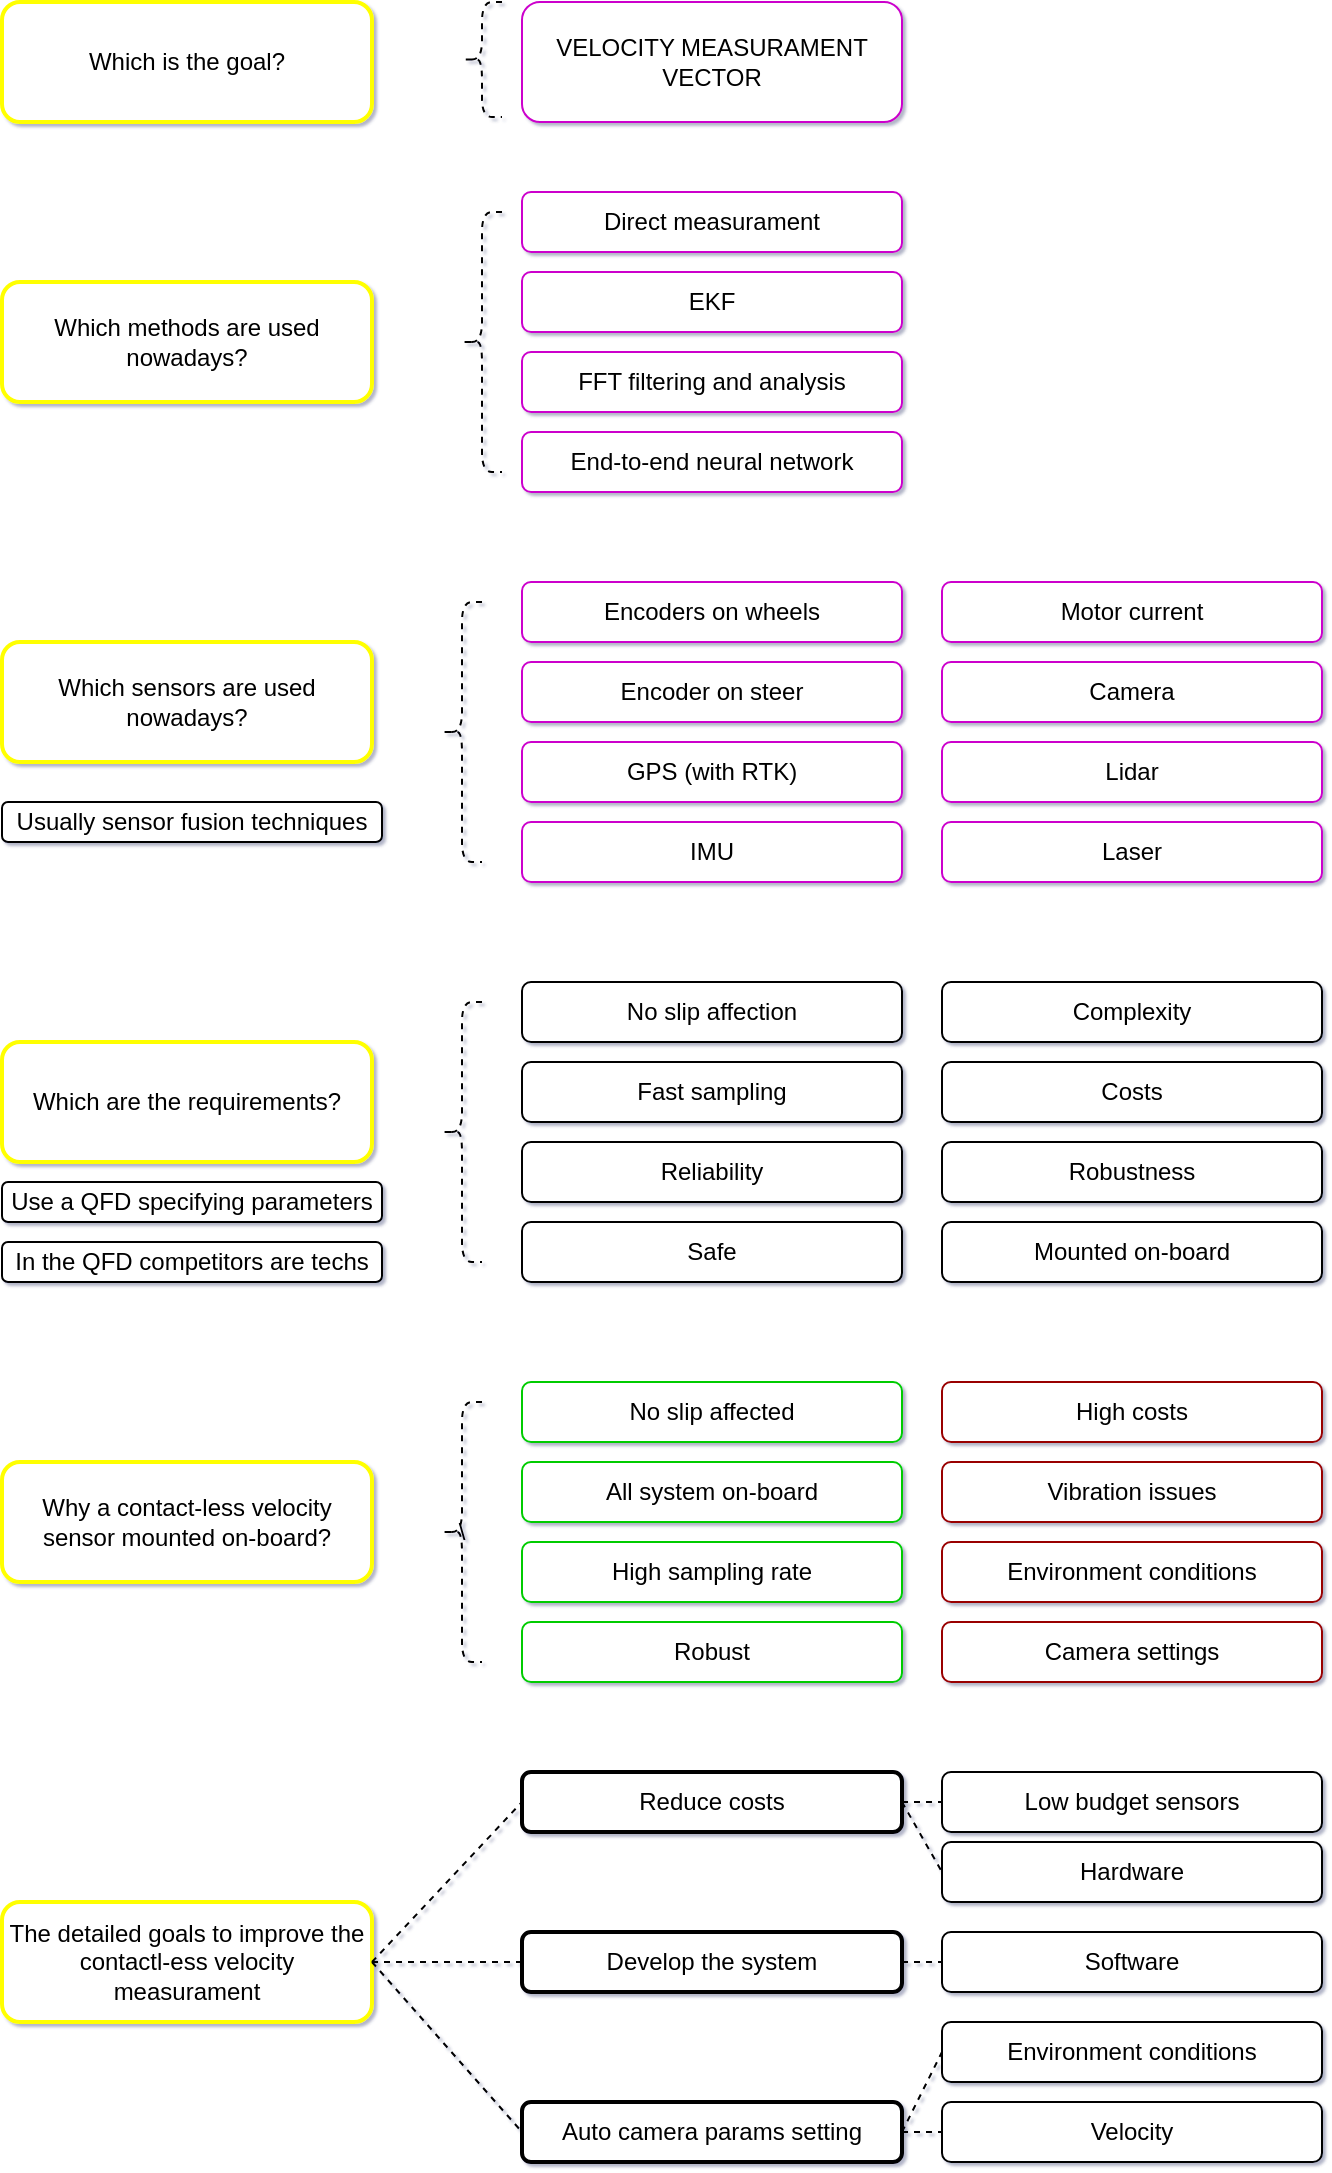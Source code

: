 <mxfile>
    <diagram id="7GuAjjzs_9jMdIzR8Z1F" name="Page-1">
        <mxGraphModel dx="1742" dy="771" grid="1" gridSize="10" guides="1" tooltips="1" connect="1" arrows="1" fold="1" page="1" pageScale="1" pageWidth="827" pageHeight="1169" background="none" math="0" shadow="1">
            <root>
                <mxCell id="0"/>
                <mxCell id="1" parent="0"/>
                <mxCell id="3" value="Which is the goal?" style="whiteSpace=wrap;html=1;rounded=1;strokeColor=#FFFF00;strokeWidth=2;" parent="1" vertex="1">
                    <mxGeometry x="80" y="40" width="185" height="60" as="geometry"/>
                </mxCell>
                <mxCell id="4" value="Which methods are used nowadays?" style="whiteSpace=wrap;html=1;rounded=1;strokeColor=#FFFF00;strokeWidth=2;" parent="1" vertex="1">
                    <mxGeometry x="80" y="180" width="185" height="60" as="geometry"/>
                </mxCell>
                <mxCell id="5" value="VELOCITY MEASURAMENT VECTOR" style="whiteSpace=wrap;html=1;rounded=1;strokeColor=#CC00CC;" parent="1" vertex="1">
                    <mxGeometry x="340" y="40" width="190" height="60" as="geometry"/>
                </mxCell>
                <mxCell id="8" value="Encoders on wheels" style="whiteSpace=wrap;html=1;rounded=1;strokeColor=#CC00CC;" parent="1" vertex="1">
                    <mxGeometry x="340" y="330" width="190" height="30" as="geometry"/>
                </mxCell>
                <mxCell id="11" value="GPS (with RTK)" style="whiteSpace=wrap;html=1;rounded=1;strokeColor=#CC00CC;" parent="1" vertex="1">
                    <mxGeometry x="340" y="410" width="190" height="30" as="geometry"/>
                </mxCell>
                <mxCell id="12" value="EKF" style="whiteSpace=wrap;html=1;rounded=1;strokeColor=#CC00CC;" parent="1" vertex="1">
                    <mxGeometry x="340" y="175" width="190" height="30" as="geometry"/>
                </mxCell>
                <mxCell id="13" value="End-to-end neural network" style="whiteSpace=wrap;html=1;rounded=1;strokeColor=#CC00CC;" parent="1" vertex="1">
                    <mxGeometry x="340" y="255" width="190" height="30" as="geometry"/>
                </mxCell>
                <mxCell id="14" value="Direct measurament" style="whiteSpace=wrap;html=1;rounded=1;strokeColor=#CC00CC;" parent="1" vertex="1">
                    <mxGeometry x="340" y="135" width="190" height="30" as="geometry"/>
                </mxCell>
                <mxCell id="15" value="Which sensors are used nowadays?" style="whiteSpace=wrap;html=1;rounded=1;strokeColor=#FFFF00;strokeWidth=2;" parent="1" vertex="1">
                    <mxGeometry x="80" y="360" width="185" height="60" as="geometry"/>
                </mxCell>
                <mxCell id="16" value="FFT filtering and analysis" style="whiteSpace=wrap;html=1;rounded=1;strokeColor=#CC00CC;" parent="1" vertex="1">
                    <mxGeometry x="340" y="215" width="190" height="30" as="geometry"/>
                </mxCell>
                <mxCell id="17" value="Laser" style="whiteSpace=wrap;html=1;rounded=1;strokeColor=#CC00CC;" parent="1" vertex="1">
                    <mxGeometry x="550" y="450" width="190" height="30" as="geometry"/>
                </mxCell>
                <mxCell id="18" value="IMU" style="whiteSpace=wrap;html=1;rounded=1;strokeColor=#CC00CC;" parent="1" vertex="1">
                    <mxGeometry x="340" y="450" width="190" height="30" as="geometry"/>
                </mxCell>
                <mxCell id="19" value="Motor current" style="whiteSpace=wrap;html=1;rounded=1;strokeColor=#CC00CC;" parent="1" vertex="1">
                    <mxGeometry x="550" y="330" width="190" height="30" as="geometry"/>
                </mxCell>
                <mxCell id="20" value="Usually sensor fusion techniques" style="whiteSpace=wrap;html=1;rounded=1;" parent="1" vertex="1">
                    <mxGeometry x="80" y="440" width="190" height="20" as="geometry"/>
                </mxCell>
                <mxCell id="21" value="Camera" style="whiteSpace=wrap;html=1;rounded=1;strokeColor=#CC00CC;" parent="1" vertex="1">
                    <mxGeometry x="550" y="370" width="190" height="30" as="geometry"/>
                </mxCell>
                <mxCell id="22" value="Lidar" style="whiteSpace=wrap;html=1;rounded=1;strokeColor=#CC00CC;" parent="1" vertex="1">
                    <mxGeometry x="550" y="410" width="190" height="30" as="geometry"/>
                </mxCell>
                <mxCell id="23" value="Encoder on steer" style="whiteSpace=wrap;html=1;rounded=1;strokeColor=#CC00CC;" parent="1" vertex="1">
                    <mxGeometry x="340" y="370" width="190" height="30" as="geometry"/>
                </mxCell>
                <mxCell id="24" value="Which are the requirements?" style="whiteSpace=wrap;html=1;rounded=1;strokeColor=#FFFF00;strokeWidth=2;" parent="1" vertex="1">
                    <mxGeometry x="80" y="560" width="185" height="60" as="geometry"/>
                </mxCell>
                <mxCell id="25" value="Use a QFD specifying parameters" style="whiteSpace=wrap;html=1;rounded=1;" parent="1" vertex="1">
                    <mxGeometry x="80" y="630" width="190" height="20" as="geometry"/>
                </mxCell>
                <mxCell id="27" value="In the QFD competitors are techs" style="whiteSpace=wrap;html=1;rounded=1;" parent="1" vertex="1">
                    <mxGeometry x="80" y="660" width="190" height="20" as="geometry"/>
                </mxCell>
                <mxCell id="28" value="No slip affection" style="whiteSpace=wrap;html=1;rounded=1;" parent="1" vertex="1">
                    <mxGeometry x="340" y="530" width="190" height="30" as="geometry"/>
                </mxCell>
                <mxCell id="29" value="Reliability" style="whiteSpace=wrap;html=1;rounded=1;" parent="1" vertex="1">
                    <mxGeometry x="340" y="610" width="190" height="30" as="geometry"/>
                </mxCell>
                <mxCell id="30" value="Mounted on-board" style="whiteSpace=wrap;html=1;rounded=1;" parent="1" vertex="1">
                    <mxGeometry x="550" y="650" width="190" height="30" as="geometry"/>
                </mxCell>
                <mxCell id="31" value="Safe" style="whiteSpace=wrap;html=1;rounded=1;" parent="1" vertex="1">
                    <mxGeometry x="340" y="650" width="190" height="30" as="geometry"/>
                </mxCell>
                <mxCell id="32" value="Complexity" style="whiteSpace=wrap;html=1;rounded=1;" parent="1" vertex="1">
                    <mxGeometry x="550" y="530" width="190" height="30" as="geometry"/>
                </mxCell>
                <mxCell id="33" value="Costs" style="whiteSpace=wrap;html=1;rounded=1;" parent="1" vertex="1">
                    <mxGeometry x="550" y="570" width="190" height="30" as="geometry"/>
                </mxCell>
                <mxCell id="34" value="Robustness" style="whiteSpace=wrap;html=1;rounded=1;" parent="1" vertex="1">
                    <mxGeometry x="550" y="610" width="190" height="30" as="geometry"/>
                </mxCell>
                <mxCell id="35" value="Fast sampling" style="whiteSpace=wrap;html=1;rounded=1;" parent="1" vertex="1">
                    <mxGeometry x="340" y="570" width="190" height="30" as="geometry"/>
                </mxCell>
                <mxCell id="36" value="Why a contact-less velocity sensor mounted on-board?" style="whiteSpace=wrap;html=1;rounded=1;strokeColor=#FFFF00;strokeWidth=2;" parent="1" vertex="1">
                    <mxGeometry x="80" y="770" width="185" height="60" as="geometry"/>
                </mxCell>
                <mxCell id="38" value="No slip affected" style="whiteSpace=wrap;html=1;rounded=1;strokeColor=#00CC00;" parent="1" vertex="1">
                    <mxGeometry x="340" y="730" width="190" height="30" as="geometry"/>
                </mxCell>
                <mxCell id="39" value="High sampling rate" style="whiteSpace=wrap;html=1;rounded=1;strokeColor=#00CC00;" parent="1" vertex="1">
                    <mxGeometry x="340" y="810" width="190" height="30" as="geometry"/>
                </mxCell>
                <mxCell id="41" value="Robust" style="whiteSpace=wrap;html=1;rounded=1;strokeColor=#00CC00;" parent="1" vertex="1">
                    <mxGeometry x="340" y="850" width="190" height="30" as="geometry"/>
                </mxCell>
                <mxCell id="45" value="All system on-board" style="whiteSpace=wrap;html=1;rounded=1;strokeColor=#00CC00;" parent="1" vertex="1">
                    <mxGeometry x="340" y="770" width="190" height="30" as="geometry"/>
                </mxCell>
                <mxCell id="47" value="High costs" style="whiteSpace=wrap;html=1;rounded=1;strokeColor=#990000;" parent="1" vertex="1">
                    <mxGeometry x="550" y="730" width="190" height="30" as="geometry"/>
                </mxCell>
                <mxCell id="48" value="Environment conditions" style="whiteSpace=wrap;html=1;rounded=1;strokeColor=#990000;" parent="1" vertex="1">
                    <mxGeometry x="550" y="810" width="190" height="30" as="geometry"/>
                </mxCell>
                <mxCell id="49" value="Camera settings" style="whiteSpace=wrap;html=1;rounded=1;strokeColor=#990000;" parent="1" vertex="1">
                    <mxGeometry x="550" y="850" width="190" height="30" as="geometry"/>
                </mxCell>
                <mxCell id="50" value="Vibration issues" style="whiteSpace=wrap;html=1;rounded=1;strokeColor=#990000;" parent="1" vertex="1">
                    <mxGeometry x="550" y="770" width="190" height="30" as="geometry"/>
                </mxCell>
                <mxCell id="51" value="The detailed goals to improve the contactl-ess velocity measurament" style="whiteSpace=wrap;html=1;rounded=1;strokeColor=#FFFF00;strokeWidth=2;" parent="1" vertex="1">
                    <mxGeometry x="80" y="990" width="185" height="60" as="geometry"/>
                </mxCell>
                <mxCell id="52" value="Reduce costs" style="whiteSpace=wrap;html=1;rounded=1;strokeWidth=2;" parent="1" vertex="1">
                    <mxGeometry x="340" y="925" width="190" height="30" as="geometry"/>
                </mxCell>
                <mxCell id="53" value="Develop the system" style="whiteSpace=wrap;html=1;rounded=1;strokeWidth=2;" parent="1" vertex="1">
                    <mxGeometry x="340" y="1005" width="190" height="30" as="geometry"/>
                </mxCell>
                <mxCell id="55" value="Low budget sensors" style="whiteSpace=wrap;html=1;rounded=1;" parent="1" vertex="1">
                    <mxGeometry x="550" y="925" width="190" height="30" as="geometry"/>
                </mxCell>
                <mxCell id="56" value="Hardware" style="whiteSpace=wrap;html=1;rounded=1;" parent="1" vertex="1">
                    <mxGeometry x="550" y="960" width="190" height="30" as="geometry"/>
                </mxCell>
                <mxCell id="57" value="Software" style="whiteSpace=wrap;html=1;rounded=1;" parent="1" vertex="1">
                    <mxGeometry x="550" y="1005" width="190" height="30" as="geometry"/>
                </mxCell>
                <mxCell id="fbQfAOmNvaya13AY3hEM-57" value="Auto camera params setting" style="whiteSpace=wrap;html=1;rounded=1;strokeWidth=2;" parent="1" vertex="1">
                    <mxGeometry x="340" y="1090" width="190" height="30" as="geometry"/>
                </mxCell>
                <mxCell id="fbQfAOmNvaya13AY3hEM-59" value="Environment conditions" style="whiteSpace=wrap;html=1;rounded=1;" parent="1" vertex="1">
                    <mxGeometry x="550" y="1050" width="190" height="30" as="geometry"/>
                </mxCell>
                <mxCell id="fbQfAOmNvaya13AY3hEM-60" value="Velocity" style="whiteSpace=wrap;html=1;rounded=1;" parent="1" vertex="1">
                    <mxGeometry x="550" y="1090" width="190" height="30" as="geometry"/>
                </mxCell>
                <mxCell id="fbQfAOmNvaya13AY3hEM-79" value="" style="endArrow=none;dashed=1;html=1;exitX=1;exitY=0.5;exitDx=0;exitDy=0;entryX=0;entryY=0.5;entryDx=0;entryDy=0;strokeColor=#000000;" parent="1" source="51" target="52" edge="1">
                    <mxGeometry width="50" height="50" relative="1" as="geometry">
                        <mxPoint x="740" y="840" as="sourcePoint"/>
                        <mxPoint x="790" y="790" as="targetPoint"/>
                    </mxGeometry>
                </mxCell>
                <mxCell id="fbQfAOmNvaya13AY3hEM-80" value="" style="endArrow=none;dashed=1;html=1;exitX=1;exitY=0.5;exitDx=0;exitDy=0;entryX=0;entryY=0.5;entryDx=0;entryDy=0;strokeColor=#000000;" parent="1" source="51" target="53" edge="1">
                    <mxGeometry width="50" height="50" relative="1" as="geometry">
                        <mxPoint x="740" y="840" as="sourcePoint"/>
                        <mxPoint x="790" y="790" as="targetPoint"/>
                    </mxGeometry>
                </mxCell>
                <mxCell id="fbQfAOmNvaya13AY3hEM-81" value="" style="endArrow=none;dashed=1;html=1;exitX=1;exitY=0.5;exitDx=0;exitDy=0;entryX=0;entryY=0.5;entryDx=0;entryDy=0;strokeColor=#000000;" parent="1" source="51" target="fbQfAOmNvaya13AY3hEM-57" edge="1">
                    <mxGeometry width="50" height="50" relative="1" as="geometry">
                        <mxPoint x="740" y="840" as="sourcePoint"/>
                        <mxPoint x="340" y="1090" as="targetPoint"/>
                    </mxGeometry>
                </mxCell>
                <mxCell id="fbQfAOmNvaya13AY3hEM-85" value="" style="endArrow=none;dashed=1;html=1;exitX=1;exitY=0.5;exitDx=0;exitDy=0;entryX=0;entryY=0.5;entryDx=0;entryDy=0;strokeColor=#000000;" parent="1" source="52" target="55" edge="1">
                    <mxGeometry width="50" height="50" relative="1" as="geometry">
                        <mxPoint x="740" y="840" as="sourcePoint"/>
                        <mxPoint x="790" y="790" as="targetPoint"/>
                    </mxGeometry>
                </mxCell>
                <mxCell id="fbQfAOmNvaya13AY3hEM-86" value="" style="endArrow=none;dashed=1;html=1;exitX=1;exitY=0.5;exitDx=0;exitDy=0;entryX=0;entryY=0.5;entryDx=0;entryDy=0;strokeColor=#000000;" parent="1" source="52" target="56" edge="1">
                    <mxGeometry width="50" height="50" relative="1" as="geometry">
                        <mxPoint x="740" y="890" as="sourcePoint"/>
                        <mxPoint x="790" y="840" as="targetPoint"/>
                    </mxGeometry>
                </mxCell>
                <mxCell id="fbQfAOmNvaya13AY3hEM-87" value="" style="endArrow=none;dashed=1;html=1;exitX=1;exitY=0.5;exitDx=0;exitDy=0;entryX=0;entryY=0.5;entryDx=0;entryDy=0;strokeColor=#000000;" parent="1" source="53" target="57" edge="1">
                    <mxGeometry width="50" height="50" relative="1" as="geometry">
                        <mxPoint x="740" y="890" as="sourcePoint"/>
                        <mxPoint x="790" y="840" as="targetPoint"/>
                    </mxGeometry>
                </mxCell>
                <mxCell id="fbQfAOmNvaya13AY3hEM-88" value="" style="endArrow=none;dashed=1;html=1;exitX=1;exitY=0.5;exitDx=0;exitDy=0;entryX=0;entryY=0.5;entryDx=0;entryDy=0;strokeColor=#000000;" parent="1" source="fbQfAOmNvaya13AY3hEM-57" target="fbQfAOmNvaya13AY3hEM-60" edge="1">
                    <mxGeometry width="50" height="50" relative="1" as="geometry">
                        <mxPoint x="740" y="890" as="sourcePoint"/>
                        <mxPoint x="790" y="840" as="targetPoint"/>
                    </mxGeometry>
                </mxCell>
                <mxCell id="fbQfAOmNvaya13AY3hEM-89" value="" style="endArrow=none;dashed=1;html=1;exitX=1;exitY=0.5;exitDx=0;exitDy=0;entryX=0;entryY=0.5;entryDx=0;entryDy=0;strokeColor=#000000;" parent="1" source="fbQfAOmNvaya13AY3hEM-57" target="fbQfAOmNvaya13AY3hEM-59" edge="1">
                    <mxGeometry width="50" height="50" relative="1" as="geometry">
                        <mxPoint x="740" y="890" as="sourcePoint"/>
                        <mxPoint x="790" y="840" as="targetPoint"/>
                    </mxGeometry>
                </mxCell>
                <mxCell id="fbQfAOmNvaya13AY3hEM-90" value="\" style="shape=curlyBracket;whiteSpace=wrap;html=1;rounded=1;strokeWidth=1;dashed=1;strokeColor=#000000;" parent="1" vertex="1">
                    <mxGeometry x="300" y="740" width="20" height="130" as="geometry"/>
                </mxCell>
                <mxCell id="fbQfAOmNvaya13AY3hEM-91" value="" style="shape=curlyBracket;whiteSpace=wrap;html=1;rounded=1;strokeWidth=1;dashed=1;strokeColor=#000000;" parent="1" vertex="1">
                    <mxGeometry x="300" y="540" width="20" height="130" as="geometry"/>
                </mxCell>
                <mxCell id="fbQfAOmNvaya13AY3hEM-92" value="" style="shape=curlyBracket;whiteSpace=wrap;html=1;rounded=1;strokeWidth=1;dashed=1;strokeColor=#000000;" parent="1" vertex="1">
                    <mxGeometry x="300" y="340" width="20" height="130" as="geometry"/>
                </mxCell>
                <mxCell id="fbQfAOmNvaya13AY3hEM-93" value="" style="shape=curlyBracket;whiteSpace=wrap;html=1;rounded=1;strokeWidth=1;dashed=1;strokeColor=#000000;" parent="1" vertex="1">
                    <mxGeometry x="310" y="145" width="20" height="130" as="geometry"/>
                </mxCell>
                <mxCell id="fbQfAOmNvaya13AY3hEM-94" value="" style="shape=curlyBracket;whiteSpace=wrap;html=1;rounded=1;strokeWidth=1;dashed=1;strokeColor=#000000;" parent="1" vertex="1">
                    <mxGeometry x="310" y="40" width="20" height="57.5" as="geometry"/>
                </mxCell>
            </root>
        </mxGraphModel>
    </diagram>
    <diagram id="cdCSVXv9OZ8K6z6zHyaq" name="Page-2">
        <mxGraphModel dx="918" dy="771" grid="1" gridSize="10" guides="1" tooltips="1" connect="1" arrows="1" fold="1" page="1" pageScale="1" pageWidth="827" pageHeight="1169" math="0" shadow="0">
            <root>
                <mxCell id="Zy8j-jXHuCgqzB9XPCM8-0"/>
                <mxCell id="Zy8j-jXHuCgqzB9XPCM8-1" parent="Zy8j-jXHuCgqzB9XPCM8-0"/>
            </root>
        </mxGraphModel>
    </diagram>
</mxfile>